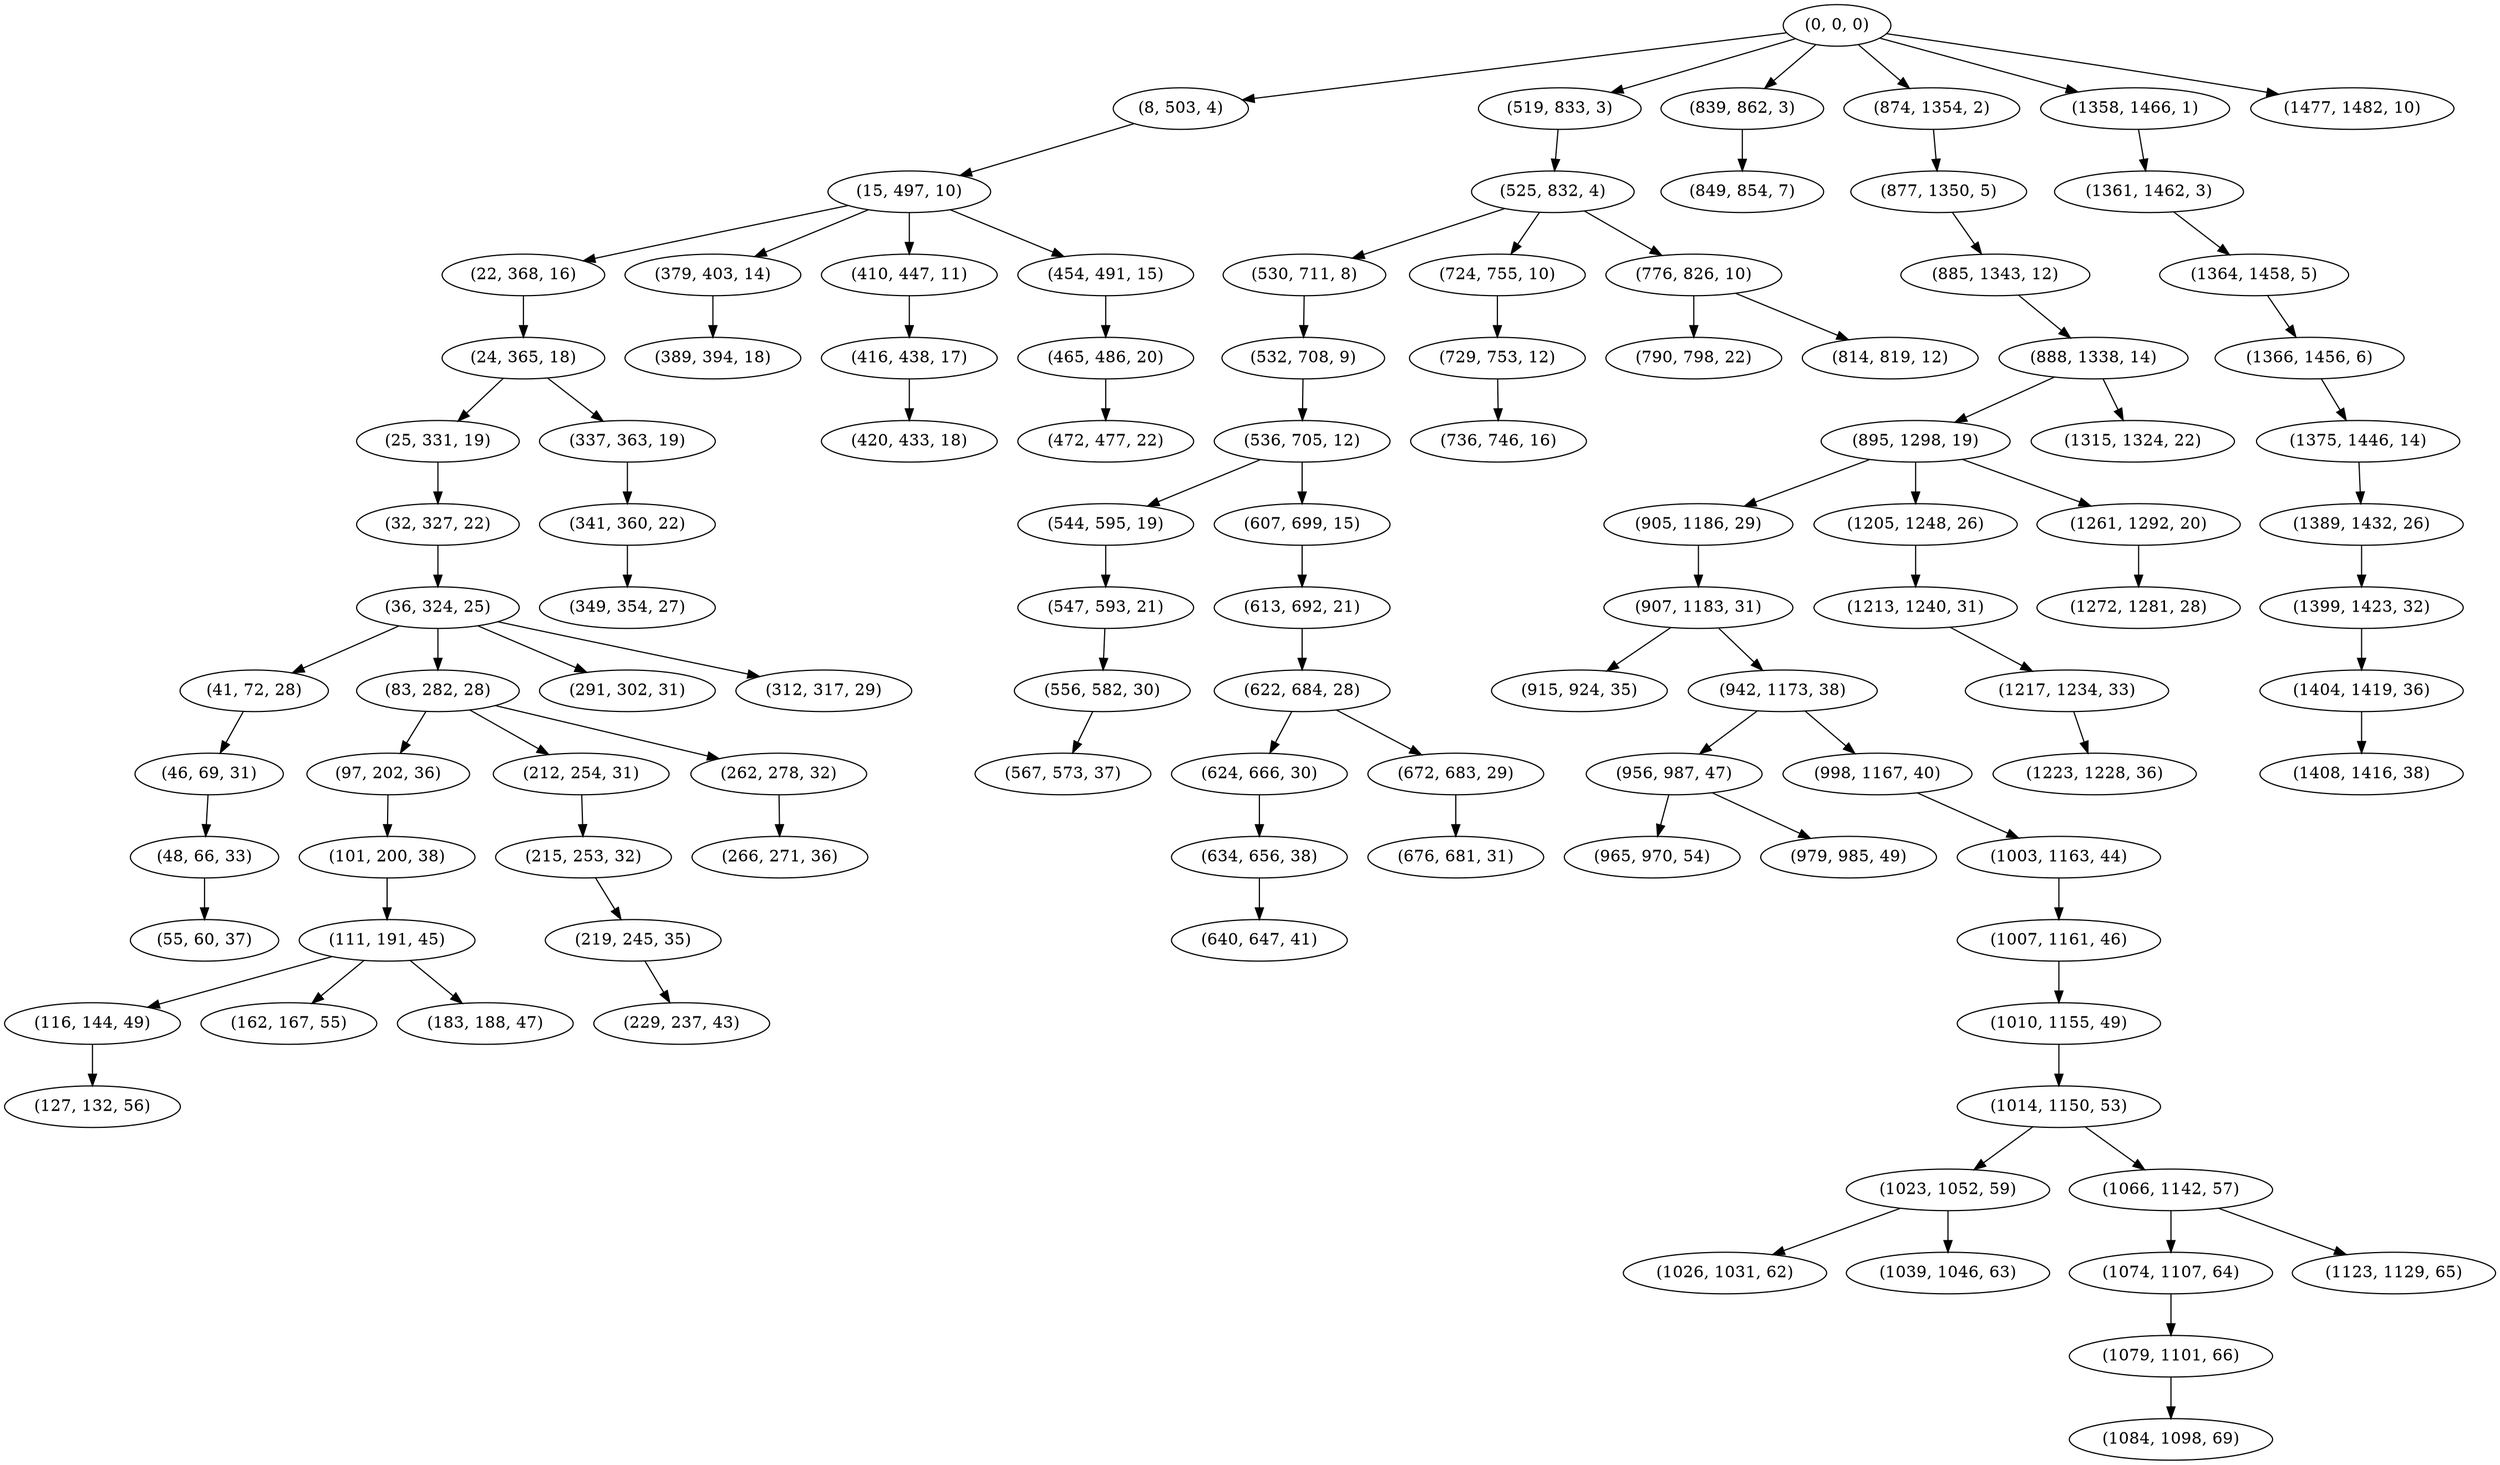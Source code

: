 digraph tree {
    "(0, 0, 0)";
    "(8, 503, 4)";
    "(15, 497, 10)";
    "(22, 368, 16)";
    "(24, 365, 18)";
    "(25, 331, 19)";
    "(32, 327, 22)";
    "(36, 324, 25)";
    "(41, 72, 28)";
    "(46, 69, 31)";
    "(48, 66, 33)";
    "(55, 60, 37)";
    "(83, 282, 28)";
    "(97, 202, 36)";
    "(101, 200, 38)";
    "(111, 191, 45)";
    "(116, 144, 49)";
    "(127, 132, 56)";
    "(162, 167, 55)";
    "(183, 188, 47)";
    "(212, 254, 31)";
    "(215, 253, 32)";
    "(219, 245, 35)";
    "(229, 237, 43)";
    "(262, 278, 32)";
    "(266, 271, 36)";
    "(291, 302, 31)";
    "(312, 317, 29)";
    "(337, 363, 19)";
    "(341, 360, 22)";
    "(349, 354, 27)";
    "(379, 403, 14)";
    "(389, 394, 18)";
    "(410, 447, 11)";
    "(416, 438, 17)";
    "(420, 433, 18)";
    "(454, 491, 15)";
    "(465, 486, 20)";
    "(472, 477, 22)";
    "(519, 833, 3)";
    "(525, 832, 4)";
    "(530, 711, 8)";
    "(532, 708, 9)";
    "(536, 705, 12)";
    "(544, 595, 19)";
    "(547, 593, 21)";
    "(556, 582, 30)";
    "(567, 573, 37)";
    "(607, 699, 15)";
    "(613, 692, 21)";
    "(622, 684, 28)";
    "(624, 666, 30)";
    "(634, 656, 38)";
    "(640, 647, 41)";
    "(672, 683, 29)";
    "(676, 681, 31)";
    "(724, 755, 10)";
    "(729, 753, 12)";
    "(736, 746, 16)";
    "(776, 826, 10)";
    "(790, 798, 22)";
    "(814, 819, 12)";
    "(839, 862, 3)";
    "(849, 854, 7)";
    "(874, 1354, 2)";
    "(877, 1350, 5)";
    "(885, 1343, 12)";
    "(888, 1338, 14)";
    "(895, 1298, 19)";
    "(905, 1186, 29)";
    "(907, 1183, 31)";
    "(915, 924, 35)";
    "(942, 1173, 38)";
    "(956, 987, 47)";
    "(965, 970, 54)";
    "(979, 985, 49)";
    "(998, 1167, 40)";
    "(1003, 1163, 44)";
    "(1007, 1161, 46)";
    "(1010, 1155, 49)";
    "(1014, 1150, 53)";
    "(1023, 1052, 59)";
    "(1026, 1031, 62)";
    "(1039, 1046, 63)";
    "(1066, 1142, 57)";
    "(1074, 1107, 64)";
    "(1079, 1101, 66)";
    "(1084, 1098, 69)";
    "(1123, 1129, 65)";
    "(1205, 1248, 26)";
    "(1213, 1240, 31)";
    "(1217, 1234, 33)";
    "(1223, 1228, 36)";
    "(1261, 1292, 20)";
    "(1272, 1281, 28)";
    "(1315, 1324, 22)";
    "(1358, 1466, 1)";
    "(1361, 1462, 3)";
    "(1364, 1458, 5)";
    "(1366, 1456, 6)";
    "(1375, 1446, 14)";
    "(1389, 1432, 26)";
    "(1399, 1423, 32)";
    "(1404, 1419, 36)";
    "(1408, 1416, 38)";
    "(1477, 1482, 10)";
    "(0, 0, 0)" -> "(8, 503, 4)";
    "(0, 0, 0)" -> "(519, 833, 3)";
    "(0, 0, 0)" -> "(839, 862, 3)";
    "(0, 0, 0)" -> "(874, 1354, 2)";
    "(0, 0, 0)" -> "(1358, 1466, 1)";
    "(0, 0, 0)" -> "(1477, 1482, 10)";
    "(8, 503, 4)" -> "(15, 497, 10)";
    "(15, 497, 10)" -> "(22, 368, 16)";
    "(15, 497, 10)" -> "(379, 403, 14)";
    "(15, 497, 10)" -> "(410, 447, 11)";
    "(15, 497, 10)" -> "(454, 491, 15)";
    "(22, 368, 16)" -> "(24, 365, 18)";
    "(24, 365, 18)" -> "(25, 331, 19)";
    "(24, 365, 18)" -> "(337, 363, 19)";
    "(25, 331, 19)" -> "(32, 327, 22)";
    "(32, 327, 22)" -> "(36, 324, 25)";
    "(36, 324, 25)" -> "(41, 72, 28)";
    "(36, 324, 25)" -> "(83, 282, 28)";
    "(36, 324, 25)" -> "(291, 302, 31)";
    "(36, 324, 25)" -> "(312, 317, 29)";
    "(41, 72, 28)" -> "(46, 69, 31)";
    "(46, 69, 31)" -> "(48, 66, 33)";
    "(48, 66, 33)" -> "(55, 60, 37)";
    "(83, 282, 28)" -> "(97, 202, 36)";
    "(83, 282, 28)" -> "(212, 254, 31)";
    "(83, 282, 28)" -> "(262, 278, 32)";
    "(97, 202, 36)" -> "(101, 200, 38)";
    "(101, 200, 38)" -> "(111, 191, 45)";
    "(111, 191, 45)" -> "(116, 144, 49)";
    "(111, 191, 45)" -> "(162, 167, 55)";
    "(111, 191, 45)" -> "(183, 188, 47)";
    "(116, 144, 49)" -> "(127, 132, 56)";
    "(212, 254, 31)" -> "(215, 253, 32)";
    "(215, 253, 32)" -> "(219, 245, 35)";
    "(219, 245, 35)" -> "(229, 237, 43)";
    "(262, 278, 32)" -> "(266, 271, 36)";
    "(337, 363, 19)" -> "(341, 360, 22)";
    "(341, 360, 22)" -> "(349, 354, 27)";
    "(379, 403, 14)" -> "(389, 394, 18)";
    "(410, 447, 11)" -> "(416, 438, 17)";
    "(416, 438, 17)" -> "(420, 433, 18)";
    "(454, 491, 15)" -> "(465, 486, 20)";
    "(465, 486, 20)" -> "(472, 477, 22)";
    "(519, 833, 3)" -> "(525, 832, 4)";
    "(525, 832, 4)" -> "(530, 711, 8)";
    "(525, 832, 4)" -> "(724, 755, 10)";
    "(525, 832, 4)" -> "(776, 826, 10)";
    "(530, 711, 8)" -> "(532, 708, 9)";
    "(532, 708, 9)" -> "(536, 705, 12)";
    "(536, 705, 12)" -> "(544, 595, 19)";
    "(536, 705, 12)" -> "(607, 699, 15)";
    "(544, 595, 19)" -> "(547, 593, 21)";
    "(547, 593, 21)" -> "(556, 582, 30)";
    "(556, 582, 30)" -> "(567, 573, 37)";
    "(607, 699, 15)" -> "(613, 692, 21)";
    "(613, 692, 21)" -> "(622, 684, 28)";
    "(622, 684, 28)" -> "(624, 666, 30)";
    "(622, 684, 28)" -> "(672, 683, 29)";
    "(624, 666, 30)" -> "(634, 656, 38)";
    "(634, 656, 38)" -> "(640, 647, 41)";
    "(672, 683, 29)" -> "(676, 681, 31)";
    "(724, 755, 10)" -> "(729, 753, 12)";
    "(729, 753, 12)" -> "(736, 746, 16)";
    "(776, 826, 10)" -> "(790, 798, 22)";
    "(776, 826, 10)" -> "(814, 819, 12)";
    "(839, 862, 3)" -> "(849, 854, 7)";
    "(874, 1354, 2)" -> "(877, 1350, 5)";
    "(877, 1350, 5)" -> "(885, 1343, 12)";
    "(885, 1343, 12)" -> "(888, 1338, 14)";
    "(888, 1338, 14)" -> "(895, 1298, 19)";
    "(888, 1338, 14)" -> "(1315, 1324, 22)";
    "(895, 1298, 19)" -> "(905, 1186, 29)";
    "(895, 1298, 19)" -> "(1205, 1248, 26)";
    "(895, 1298, 19)" -> "(1261, 1292, 20)";
    "(905, 1186, 29)" -> "(907, 1183, 31)";
    "(907, 1183, 31)" -> "(915, 924, 35)";
    "(907, 1183, 31)" -> "(942, 1173, 38)";
    "(942, 1173, 38)" -> "(956, 987, 47)";
    "(942, 1173, 38)" -> "(998, 1167, 40)";
    "(956, 987, 47)" -> "(965, 970, 54)";
    "(956, 987, 47)" -> "(979, 985, 49)";
    "(998, 1167, 40)" -> "(1003, 1163, 44)";
    "(1003, 1163, 44)" -> "(1007, 1161, 46)";
    "(1007, 1161, 46)" -> "(1010, 1155, 49)";
    "(1010, 1155, 49)" -> "(1014, 1150, 53)";
    "(1014, 1150, 53)" -> "(1023, 1052, 59)";
    "(1014, 1150, 53)" -> "(1066, 1142, 57)";
    "(1023, 1052, 59)" -> "(1026, 1031, 62)";
    "(1023, 1052, 59)" -> "(1039, 1046, 63)";
    "(1066, 1142, 57)" -> "(1074, 1107, 64)";
    "(1066, 1142, 57)" -> "(1123, 1129, 65)";
    "(1074, 1107, 64)" -> "(1079, 1101, 66)";
    "(1079, 1101, 66)" -> "(1084, 1098, 69)";
    "(1205, 1248, 26)" -> "(1213, 1240, 31)";
    "(1213, 1240, 31)" -> "(1217, 1234, 33)";
    "(1217, 1234, 33)" -> "(1223, 1228, 36)";
    "(1261, 1292, 20)" -> "(1272, 1281, 28)";
    "(1358, 1466, 1)" -> "(1361, 1462, 3)";
    "(1361, 1462, 3)" -> "(1364, 1458, 5)";
    "(1364, 1458, 5)" -> "(1366, 1456, 6)";
    "(1366, 1456, 6)" -> "(1375, 1446, 14)";
    "(1375, 1446, 14)" -> "(1389, 1432, 26)";
    "(1389, 1432, 26)" -> "(1399, 1423, 32)";
    "(1399, 1423, 32)" -> "(1404, 1419, 36)";
    "(1404, 1419, 36)" -> "(1408, 1416, 38)";
}
